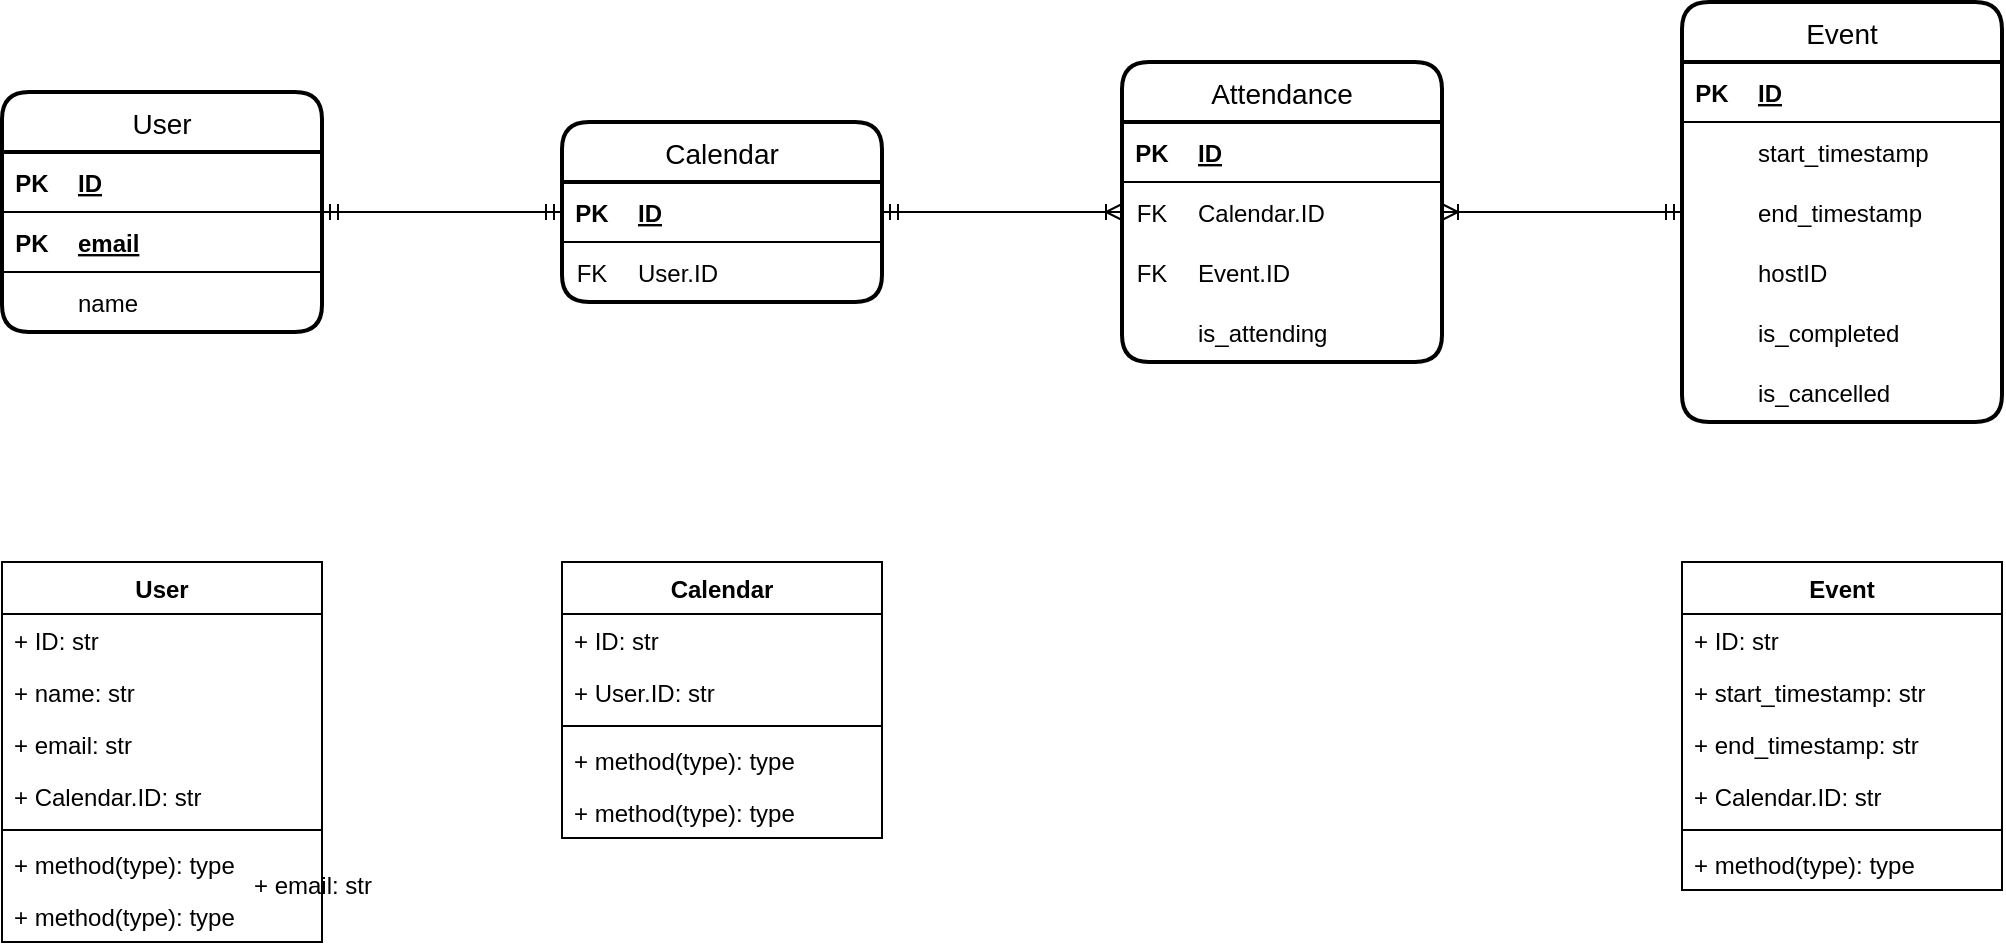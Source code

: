 <mxfile version="16.5.6" type="device"><diagram id="DMilO55j4B88B5tWhcKt" name="Page-1"><mxGraphModel dx="1422" dy="754" grid="1" gridSize="10" guides="1" tooltips="1" connect="1" arrows="1" fold="1" page="1" pageScale="1" pageWidth="1169" pageHeight="827" background="none" math="0" shadow="0"><root><mxCell id="0"/><mxCell id="1" parent="0"/><mxCell id="6N414X3jIMNz7iww7mdx-74" value="" style="edgeStyle=entityRelationEdgeStyle;fontSize=12;html=1;endArrow=ERmandOne;startArrow=ERmandOne;rounded=0;" edge="1" parent="1" source="6N414X3jIMNz7iww7mdx-83" target="6N414X3jIMNz7iww7mdx-78"><mxGeometry width="100" height="100" relative="1" as="geometry"><mxPoint x="270" y="120" as="sourcePoint"/><mxPoint x="360" y="115" as="targetPoint"/></mxGeometry></mxCell><mxCell id="6N414X3jIMNz7iww7mdx-75" value="Attendance" style="swimlane;childLayout=stackLayout;horizontal=1;startSize=30;horizontalStack=0;rounded=1;fontSize=14;fontStyle=0;strokeWidth=2;resizeParent=0;resizeLast=1;shadow=0;dashed=0;align=center;" vertex="1" parent="1"><mxGeometry x="640" y="70" width="160" height="150" as="geometry"/></mxCell><mxCell id="6N414X3jIMNz7iww7mdx-117" value="" style="shape=table;startSize=0;container=1;collapsible=1;childLayout=tableLayout;fixedRows=1;rowLines=0;fontStyle=0;align=center;resizeLast=1;strokeColor=none;fillColor=none;collapsible=0;" vertex="1" parent="6N414X3jIMNz7iww7mdx-75"><mxGeometry y="30" width="160" height="120" as="geometry"/></mxCell><mxCell id="6N414X3jIMNz7iww7mdx-118" value="" style="shape=tableRow;horizontal=0;startSize=0;swimlaneHead=0;swimlaneBody=0;fillColor=none;collapsible=0;dropTarget=0;points=[[0,0.5],[1,0.5]];portConstraint=eastwest;top=0;left=0;right=0;bottom=1;" vertex="1" parent="6N414X3jIMNz7iww7mdx-117"><mxGeometry width="160" height="30" as="geometry"/></mxCell><mxCell id="6N414X3jIMNz7iww7mdx-119" value="PK" style="shape=partialRectangle;connectable=0;fillColor=none;top=0;left=0;bottom=0;right=0;fontStyle=1;overflow=hidden;" vertex="1" parent="6N414X3jIMNz7iww7mdx-118"><mxGeometry width="30" height="30" as="geometry"><mxRectangle width="30" height="30" as="alternateBounds"/></mxGeometry></mxCell><mxCell id="6N414X3jIMNz7iww7mdx-120" value="ID" style="shape=partialRectangle;connectable=0;fillColor=none;top=0;left=0;bottom=0;right=0;align=left;spacingLeft=6;fontStyle=5;overflow=hidden;" vertex="1" parent="6N414X3jIMNz7iww7mdx-118"><mxGeometry x="30" width="130" height="30" as="geometry"><mxRectangle width="130" height="30" as="alternateBounds"/></mxGeometry></mxCell><mxCell id="6N414X3jIMNz7iww7mdx-138" value="" style="shape=tableRow;horizontal=0;startSize=0;swimlaneHead=0;swimlaneBody=0;fillColor=none;collapsible=0;dropTarget=0;points=[[0,0.5],[1,0.5]];portConstraint=eastwest;top=0;left=0;right=0;bottom=0;labelBorderColor=none;" vertex="1" parent="6N414X3jIMNz7iww7mdx-117"><mxGeometry y="30" width="160" height="30" as="geometry"/></mxCell><mxCell id="6N414X3jIMNz7iww7mdx-139" value="FK" style="shape=partialRectangle;connectable=0;fillColor=none;top=0;left=0;bottom=0;right=0;fontStyle=0;overflow=hidden;" vertex="1" parent="6N414X3jIMNz7iww7mdx-138"><mxGeometry width="30" height="30" as="geometry"><mxRectangle width="30" height="30" as="alternateBounds"/></mxGeometry></mxCell><mxCell id="6N414X3jIMNz7iww7mdx-140" value="Calendar.ID" style="shape=partialRectangle;connectable=0;fillColor=none;top=0;left=0;bottom=0;right=0;align=left;spacingLeft=6;fontStyle=0;overflow=hidden;labelBorderColor=none;" vertex="1" parent="6N414X3jIMNz7iww7mdx-138"><mxGeometry x="30" width="130" height="30" as="geometry"><mxRectangle width="130" height="30" as="alternateBounds"/></mxGeometry></mxCell><mxCell id="6N414X3jIMNz7iww7mdx-142" value="" style="shape=tableRow;horizontal=0;startSize=0;swimlaneHead=0;swimlaneBody=0;fillColor=none;collapsible=0;dropTarget=0;points=[[0,0.5],[1,0.5]];portConstraint=eastwest;top=0;left=0;right=0;bottom=0;" vertex="1" parent="6N414X3jIMNz7iww7mdx-117"><mxGeometry y="60" width="160" height="30" as="geometry"/></mxCell><mxCell id="6N414X3jIMNz7iww7mdx-143" value="FK" style="shape=partialRectangle;connectable=0;fillColor=none;top=0;left=0;bottom=0;right=0;fontStyle=0;overflow=hidden;" vertex="1" parent="6N414X3jIMNz7iww7mdx-142"><mxGeometry width="30" height="30" as="geometry"><mxRectangle width="30" height="30" as="alternateBounds"/></mxGeometry></mxCell><mxCell id="6N414X3jIMNz7iww7mdx-144" value="Event.ID" style="shape=partialRectangle;connectable=0;fillColor=none;top=0;left=0;bottom=0;right=0;align=left;spacingLeft=6;fontStyle=0;overflow=hidden;" vertex="1" parent="6N414X3jIMNz7iww7mdx-142"><mxGeometry x="30" width="130" height="30" as="geometry"><mxRectangle width="130" height="30" as="alternateBounds"/></mxGeometry></mxCell><mxCell id="6N414X3jIMNz7iww7mdx-146" value="" style="shape=tableRow;horizontal=0;startSize=0;swimlaneHead=0;swimlaneBody=0;fillColor=none;collapsible=0;dropTarget=0;points=[[0,0.5],[1,0.5]];portConstraint=eastwest;top=0;left=0;right=0;bottom=0;" vertex="1" parent="6N414X3jIMNz7iww7mdx-117"><mxGeometry y="90" width="160" height="30" as="geometry"/></mxCell><mxCell id="6N414X3jIMNz7iww7mdx-147" value="" style="shape=partialRectangle;connectable=0;fillColor=none;top=0;left=0;bottom=0;right=0;editable=1;overflow=hidden;" vertex="1" parent="6N414X3jIMNz7iww7mdx-146"><mxGeometry width="30" height="30" as="geometry"><mxRectangle width="30" height="30" as="alternateBounds"/></mxGeometry></mxCell><mxCell id="6N414X3jIMNz7iww7mdx-148" value="is_attending" style="shape=partialRectangle;connectable=0;fillColor=none;top=0;left=0;bottom=0;right=0;align=left;spacingLeft=6;overflow=hidden;" vertex="1" parent="6N414X3jIMNz7iww7mdx-146"><mxGeometry x="30" width="130" height="30" as="geometry"><mxRectangle width="130" height="30" as="alternateBounds"/></mxGeometry></mxCell><mxCell id="6N414X3jIMNz7iww7mdx-78" value="Calendar" style="swimlane;childLayout=stackLayout;horizontal=1;startSize=30;horizontalStack=0;rounded=1;fontSize=14;fontStyle=0;strokeWidth=2;resizeParent=0;resizeLast=1;shadow=0;dashed=0;align=center;" vertex="1" parent="1"><mxGeometry x="360" y="100" width="160" height="90" as="geometry"/></mxCell><mxCell id="6N414X3jIMNz7iww7mdx-113" value="" style="shape=table;startSize=0;container=1;collapsible=1;childLayout=tableLayout;fixedRows=1;rowLines=0;fontStyle=0;align=center;resizeLast=1;strokeColor=none;fillColor=none;collapsible=0;" vertex="1" parent="6N414X3jIMNz7iww7mdx-78"><mxGeometry y="30" width="160" height="30" as="geometry"/></mxCell><mxCell id="6N414X3jIMNz7iww7mdx-114" value="" style="shape=tableRow;horizontal=0;startSize=0;swimlaneHead=0;swimlaneBody=0;fillColor=none;collapsible=0;dropTarget=0;points=[[0,0.5],[1,0.5]];portConstraint=eastwest;top=0;left=0;right=0;bottom=1;" vertex="1" parent="6N414X3jIMNz7iww7mdx-113"><mxGeometry width="160" height="30" as="geometry"/></mxCell><mxCell id="6N414X3jIMNz7iww7mdx-115" value="PK" style="shape=partialRectangle;connectable=0;fillColor=none;top=0;left=0;bottom=0;right=0;fontStyle=1;overflow=hidden;" vertex="1" parent="6N414X3jIMNz7iww7mdx-114"><mxGeometry width="30" height="30" as="geometry"><mxRectangle width="30" height="30" as="alternateBounds"/></mxGeometry></mxCell><mxCell id="6N414X3jIMNz7iww7mdx-116" value="ID" style="shape=partialRectangle;connectable=0;fillColor=none;top=0;left=0;bottom=0;right=0;align=left;spacingLeft=6;fontStyle=5;overflow=hidden;" vertex="1" parent="6N414X3jIMNz7iww7mdx-114"><mxGeometry x="30" width="130" height="30" as="geometry"><mxRectangle width="130" height="30" as="alternateBounds"/></mxGeometry></mxCell><mxCell id="6N414X3jIMNz7iww7mdx-133" value="" style="shape=table;startSize=0;container=1;collapsible=1;childLayout=tableLayout;fixedRows=1;rowLines=0;fontStyle=0;align=center;resizeLast=1;strokeColor=none;fillColor=none;collapsible=0;" vertex="1" parent="6N414X3jIMNz7iww7mdx-78"><mxGeometry y="60" width="160" height="30" as="geometry"/></mxCell><mxCell id="6N414X3jIMNz7iww7mdx-134" value="" style="shape=tableRow;horizontal=0;startSize=0;swimlaneHead=0;swimlaneBody=0;fillColor=none;collapsible=0;dropTarget=0;points=[[0,0.5],[1,0.5]];portConstraint=eastwest;top=0;left=0;right=0;bottom=0;" vertex="1" parent="6N414X3jIMNz7iww7mdx-133"><mxGeometry width="160" height="30" as="geometry"/></mxCell><mxCell id="6N414X3jIMNz7iww7mdx-135" value="FK" style="shape=partialRectangle;connectable=0;fillColor=none;top=0;left=0;bottom=0;right=0;fontStyle=0;overflow=hidden;" vertex="1" parent="6N414X3jIMNz7iww7mdx-134"><mxGeometry width="30" height="30" as="geometry"><mxRectangle width="30" height="30" as="alternateBounds"/></mxGeometry></mxCell><mxCell id="6N414X3jIMNz7iww7mdx-136" value="User.ID" style="shape=partialRectangle;connectable=0;fillColor=none;top=0;left=0;bottom=0;right=0;align=left;spacingLeft=6;fontStyle=0;overflow=hidden;" vertex="1" parent="6N414X3jIMNz7iww7mdx-134"><mxGeometry x="30" width="130" height="30" as="geometry"><mxRectangle width="130" height="30" as="alternateBounds"/></mxGeometry></mxCell><mxCell id="6N414X3jIMNz7iww7mdx-80" value="Event" style="swimlane;childLayout=stackLayout;horizontal=1;startSize=30;horizontalStack=0;rounded=1;fontSize=14;fontStyle=0;strokeWidth=2;resizeParent=0;resizeLast=1;shadow=0;dashed=0;align=center;" vertex="1" parent="1"><mxGeometry x="920" y="40" width="160" height="210" as="geometry"/></mxCell><mxCell id="6N414X3jIMNz7iww7mdx-121" value="" style="shape=table;startSize=0;container=1;collapsible=1;childLayout=tableLayout;fixedRows=1;rowLines=0;fontStyle=0;align=center;resizeLast=1;strokeColor=none;fillColor=none;collapsible=0;" vertex="1" parent="6N414X3jIMNz7iww7mdx-80"><mxGeometry y="30" width="160" height="180" as="geometry"/></mxCell><mxCell id="6N414X3jIMNz7iww7mdx-122" value="" style="shape=tableRow;horizontal=0;startSize=0;swimlaneHead=0;swimlaneBody=0;fillColor=none;collapsible=0;dropTarget=0;points=[[0,0.5],[1,0.5]];portConstraint=eastwest;top=0;left=0;right=0;bottom=1;" vertex="1" parent="6N414X3jIMNz7iww7mdx-121"><mxGeometry width="160" height="30" as="geometry"/></mxCell><mxCell id="6N414X3jIMNz7iww7mdx-123" value="PK" style="shape=partialRectangle;connectable=0;fillColor=none;top=0;left=0;bottom=0;right=0;fontStyle=1;overflow=hidden;" vertex="1" parent="6N414X3jIMNz7iww7mdx-122"><mxGeometry width="30" height="30" as="geometry"><mxRectangle width="30" height="30" as="alternateBounds"/></mxGeometry></mxCell><mxCell id="6N414X3jIMNz7iww7mdx-124" value="ID" style="shape=partialRectangle;connectable=0;fillColor=none;top=0;left=0;bottom=0;right=0;align=left;spacingLeft=6;fontStyle=5;overflow=hidden;" vertex="1" parent="6N414X3jIMNz7iww7mdx-122"><mxGeometry x="30" width="130" height="30" as="geometry"><mxRectangle width="130" height="30" as="alternateBounds"/></mxGeometry></mxCell><mxCell id="6N414X3jIMNz7iww7mdx-166" value="" style="shape=tableRow;horizontal=0;startSize=0;swimlaneHead=0;swimlaneBody=0;fillColor=none;collapsible=0;dropTarget=0;points=[[0,0.5],[1,0.5]];portConstraint=eastwest;top=0;left=0;right=0;bottom=0;labelBorderColor=none;" vertex="1" parent="6N414X3jIMNz7iww7mdx-121"><mxGeometry y="30" width="160" height="30" as="geometry"/></mxCell><mxCell id="6N414X3jIMNz7iww7mdx-167" value="" style="shape=partialRectangle;connectable=0;fillColor=none;top=0;left=0;bottom=0;right=0;editable=1;overflow=hidden;labelBorderColor=none;" vertex="1" parent="6N414X3jIMNz7iww7mdx-166"><mxGeometry width="30" height="30" as="geometry"><mxRectangle width="30" height="30" as="alternateBounds"/></mxGeometry></mxCell><mxCell id="6N414X3jIMNz7iww7mdx-168" value="start_timestamp" style="shape=partialRectangle;connectable=0;fillColor=none;top=0;left=0;bottom=0;right=0;align=left;spacingLeft=6;overflow=hidden;labelBorderColor=none;" vertex="1" parent="6N414X3jIMNz7iww7mdx-166"><mxGeometry x="30" width="130" height="30" as="geometry"><mxRectangle width="130" height="30" as="alternateBounds"/></mxGeometry></mxCell><mxCell id="6N414X3jIMNz7iww7mdx-170" value="" style="shape=tableRow;horizontal=0;startSize=0;swimlaneHead=0;swimlaneBody=0;fillColor=none;collapsible=0;dropTarget=0;points=[[0,0.5],[1,0.5]];portConstraint=eastwest;top=0;left=0;right=0;bottom=0;labelBorderColor=none;" vertex="1" parent="6N414X3jIMNz7iww7mdx-121"><mxGeometry y="60" width="160" height="30" as="geometry"/></mxCell><mxCell id="6N414X3jIMNz7iww7mdx-171" value="" style="shape=partialRectangle;connectable=0;fillColor=none;top=0;left=0;bottom=0;right=0;editable=1;overflow=hidden;labelBorderColor=none;" vertex="1" parent="6N414X3jIMNz7iww7mdx-170"><mxGeometry width="30" height="30" as="geometry"><mxRectangle width="30" height="30" as="alternateBounds"/></mxGeometry></mxCell><mxCell id="6N414X3jIMNz7iww7mdx-172" value="end_timestamp" style="shape=partialRectangle;connectable=0;fillColor=none;top=0;left=0;bottom=0;right=0;align=left;spacingLeft=6;overflow=hidden;labelBorderColor=none;" vertex="1" parent="6N414X3jIMNz7iww7mdx-170"><mxGeometry x="30" width="130" height="30" as="geometry"><mxRectangle width="130" height="30" as="alternateBounds"/></mxGeometry></mxCell><mxCell id="6N414X3jIMNz7iww7mdx-174" value="" style="shape=tableRow;horizontal=0;startSize=0;swimlaneHead=0;swimlaneBody=0;fillColor=none;collapsible=0;dropTarget=0;points=[[0,0.5],[1,0.5]];portConstraint=eastwest;top=0;left=0;right=0;bottom=0;labelBorderColor=none;" vertex="1" parent="6N414X3jIMNz7iww7mdx-121"><mxGeometry y="90" width="160" height="30" as="geometry"/></mxCell><mxCell id="6N414X3jIMNz7iww7mdx-175" value="" style="shape=partialRectangle;connectable=0;fillColor=none;top=0;left=0;bottom=0;right=0;editable=1;overflow=hidden;labelBorderColor=none;" vertex="1" parent="6N414X3jIMNz7iww7mdx-174"><mxGeometry width="30" height="30" as="geometry"><mxRectangle width="30" height="30" as="alternateBounds"/></mxGeometry></mxCell><mxCell id="6N414X3jIMNz7iww7mdx-176" value="hostID" style="shape=partialRectangle;connectable=0;fillColor=none;top=0;left=0;bottom=0;right=0;align=left;spacingLeft=6;overflow=hidden;labelBorderColor=none;" vertex="1" parent="6N414X3jIMNz7iww7mdx-174"><mxGeometry x="30" width="130" height="30" as="geometry"><mxRectangle width="130" height="30" as="alternateBounds"/></mxGeometry></mxCell><mxCell id="6N414X3jIMNz7iww7mdx-178" value="" style="shape=tableRow;horizontal=0;startSize=0;swimlaneHead=0;swimlaneBody=0;fillColor=none;collapsible=0;dropTarget=0;points=[[0,0.5],[1,0.5]];portConstraint=eastwest;top=0;left=0;right=0;bottom=0;labelBorderColor=none;" vertex="1" parent="6N414X3jIMNz7iww7mdx-121"><mxGeometry y="120" width="160" height="30" as="geometry"/></mxCell><mxCell id="6N414X3jIMNz7iww7mdx-179" value="" style="shape=partialRectangle;connectable=0;fillColor=none;top=0;left=0;bottom=0;right=0;editable=1;overflow=hidden;labelBorderColor=none;" vertex="1" parent="6N414X3jIMNz7iww7mdx-178"><mxGeometry width="30" height="30" as="geometry"><mxRectangle width="30" height="30" as="alternateBounds"/></mxGeometry></mxCell><mxCell id="6N414X3jIMNz7iww7mdx-180" value="is_completed" style="shape=partialRectangle;connectable=0;fillColor=none;top=0;left=0;bottom=0;right=0;align=left;spacingLeft=6;overflow=hidden;labelBorderColor=none;" vertex="1" parent="6N414X3jIMNz7iww7mdx-178"><mxGeometry x="30" width="130" height="30" as="geometry"><mxRectangle width="130" height="30" as="alternateBounds"/></mxGeometry></mxCell><mxCell id="6N414X3jIMNz7iww7mdx-184" value="" style="shape=tableRow;horizontal=0;startSize=0;swimlaneHead=0;swimlaneBody=0;fillColor=none;collapsible=0;dropTarget=0;points=[[0,0.5],[1,0.5]];portConstraint=eastwest;top=0;left=0;right=0;bottom=0;labelBorderColor=none;" vertex="1" parent="6N414X3jIMNz7iww7mdx-121"><mxGeometry y="150" width="160" height="30" as="geometry"/></mxCell><mxCell id="6N414X3jIMNz7iww7mdx-185" value="" style="shape=partialRectangle;connectable=0;fillColor=none;top=0;left=0;bottom=0;right=0;editable=1;overflow=hidden;labelBorderColor=none;" vertex="1" parent="6N414X3jIMNz7iww7mdx-184"><mxGeometry width="30" height="30" as="geometry"><mxRectangle width="30" height="30" as="alternateBounds"/></mxGeometry></mxCell><mxCell id="6N414X3jIMNz7iww7mdx-186" value="is_cancelled" style="shape=partialRectangle;connectable=0;fillColor=none;top=0;left=0;bottom=0;right=0;align=left;spacingLeft=6;overflow=hidden;labelBorderColor=none;" vertex="1" parent="6N414X3jIMNz7iww7mdx-184"><mxGeometry x="30" width="130" height="30" as="geometry"><mxRectangle width="130" height="30" as="alternateBounds"/></mxGeometry></mxCell><mxCell id="6N414X3jIMNz7iww7mdx-83" value="User" style="swimlane;childLayout=stackLayout;horizontal=1;startSize=30;horizontalStack=0;rounded=1;fontSize=14;fontStyle=0;strokeWidth=2;resizeParent=0;resizeLast=1;shadow=0;dashed=0;align=center;" vertex="1" parent="1"><mxGeometry x="80" y="85" width="160" height="120" as="geometry"/></mxCell><mxCell id="6N414X3jIMNz7iww7mdx-109" value="" style="shape=table;startSize=0;container=1;collapsible=1;childLayout=tableLayout;fixedRows=1;rowLines=0;fontStyle=0;align=center;resizeLast=1;strokeColor=none;fillColor=none;collapsible=0;" vertex="1" parent="6N414X3jIMNz7iww7mdx-83"><mxGeometry y="30" width="160" height="90" as="geometry"/></mxCell><mxCell id="6N414X3jIMNz7iww7mdx-110" value="" style="shape=tableRow;horizontal=0;startSize=0;swimlaneHead=0;swimlaneBody=0;fillColor=none;collapsible=0;dropTarget=0;points=[[0,0.5],[1,0.5]];portConstraint=eastwest;top=0;left=0;right=0;bottom=1;" vertex="1" parent="6N414X3jIMNz7iww7mdx-109"><mxGeometry width="160" height="30" as="geometry"/></mxCell><mxCell id="6N414X3jIMNz7iww7mdx-111" value="PK" style="shape=partialRectangle;connectable=0;fillColor=none;top=0;left=0;bottom=0;right=0;fontStyle=1;overflow=hidden;" vertex="1" parent="6N414X3jIMNz7iww7mdx-110"><mxGeometry width="30" height="30" as="geometry"><mxRectangle width="30" height="30" as="alternateBounds"/></mxGeometry></mxCell><mxCell id="6N414X3jIMNz7iww7mdx-112" value="ID" style="shape=partialRectangle;connectable=0;fillColor=none;top=0;left=0;bottom=0;right=0;align=left;spacingLeft=6;fontStyle=5;overflow=hidden;" vertex="1" parent="6N414X3jIMNz7iww7mdx-110"><mxGeometry x="30" width="130" height="30" as="geometry"><mxRectangle width="130" height="30" as="alternateBounds"/></mxGeometry></mxCell><mxCell id="6N414X3jIMNz7iww7mdx-158" value="" style="shape=tableRow;horizontal=0;startSize=0;swimlaneHead=0;swimlaneBody=0;fillColor=none;collapsible=0;dropTarget=0;points=[[0,0.5],[1,0.5]];portConstraint=eastwest;top=0;left=0;right=0;bottom=1;labelBorderColor=none;" vertex="1" parent="6N414X3jIMNz7iww7mdx-109"><mxGeometry y="30" width="160" height="30" as="geometry"/></mxCell><mxCell id="6N414X3jIMNz7iww7mdx-159" value="PK" style="shape=partialRectangle;connectable=0;fillColor=none;top=0;left=0;bottom=0;right=0;fontStyle=1;overflow=hidden;labelBorderColor=none;" vertex="1" parent="6N414X3jIMNz7iww7mdx-158"><mxGeometry width="30" height="30" as="geometry"><mxRectangle width="30" height="30" as="alternateBounds"/></mxGeometry></mxCell><mxCell id="6N414X3jIMNz7iww7mdx-160" value="email" style="shape=partialRectangle;connectable=0;fillColor=none;top=0;left=0;bottom=0;right=0;align=left;spacingLeft=6;fontStyle=5;overflow=hidden;labelBorderColor=none;" vertex="1" parent="6N414X3jIMNz7iww7mdx-158"><mxGeometry x="30" width="130" height="30" as="geometry"><mxRectangle width="130" height="30" as="alternateBounds"/></mxGeometry></mxCell><mxCell id="6N414X3jIMNz7iww7mdx-162" value="" style="shape=tableRow;horizontal=0;startSize=0;swimlaneHead=0;swimlaneBody=0;fillColor=none;collapsible=0;dropTarget=0;points=[[0,0.5],[1,0.5]];portConstraint=eastwest;top=0;left=0;right=0;bottom=0;labelBorderColor=none;" vertex="1" parent="6N414X3jIMNz7iww7mdx-109"><mxGeometry y="60" width="160" height="30" as="geometry"/></mxCell><mxCell id="6N414X3jIMNz7iww7mdx-163" value="" style="shape=partialRectangle;connectable=0;fillColor=none;top=0;left=0;bottom=0;right=0;editable=1;overflow=hidden;labelBorderColor=none;" vertex="1" parent="6N414X3jIMNz7iww7mdx-162"><mxGeometry width="30" height="30" as="geometry"><mxRectangle width="30" height="30" as="alternateBounds"/></mxGeometry></mxCell><mxCell id="6N414X3jIMNz7iww7mdx-164" value="name" style="shape=partialRectangle;connectable=0;fillColor=none;top=0;left=0;bottom=0;right=0;align=left;spacingLeft=6;overflow=hidden;labelBorderColor=none;" vertex="1" parent="6N414X3jIMNz7iww7mdx-162"><mxGeometry x="30" width="130" height="30" as="geometry"><mxRectangle width="130" height="30" as="alternateBounds"/></mxGeometry></mxCell><mxCell id="6N414X3jIMNz7iww7mdx-85" value="User" style="swimlane;fontStyle=1;align=center;verticalAlign=top;childLayout=stackLayout;horizontal=1;startSize=26;horizontalStack=0;resizeParent=1;resizeParentMax=0;resizeLast=0;collapsible=1;marginBottom=0;" vertex="1" parent="1"><mxGeometry x="80" y="320" width="160" height="190" as="geometry"><mxRectangle x="470" y="240" width="100" height="26" as="alternateBounds"/></mxGeometry></mxCell><mxCell id="6N414X3jIMNz7iww7mdx-86" value="+ ID: str" style="text;strokeColor=none;fillColor=none;align=left;verticalAlign=top;spacingLeft=4;spacingRight=4;overflow=hidden;rotatable=0;points=[[0,0.5],[1,0.5]];portConstraint=eastwest;" vertex="1" parent="6N414X3jIMNz7iww7mdx-85"><mxGeometry y="26" width="160" height="26" as="geometry"/></mxCell><mxCell id="6N414X3jIMNz7iww7mdx-87" value="+ name: str" style="text;strokeColor=none;fillColor=none;align=left;verticalAlign=top;spacingLeft=4;spacingRight=4;overflow=hidden;rotatable=0;points=[[0,0.5],[1,0.5]];portConstraint=eastwest;" vertex="1" parent="6N414X3jIMNz7iww7mdx-85"><mxGeometry y="52" width="160" height="26" as="geometry"/></mxCell><mxCell id="6N414X3jIMNz7iww7mdx-88" value="+ email: str" style="text;strokeColor=none;fillColor=none;align=left;verticalAlign=top;spacingLeft=4;spacingRight=4;overflow=hidden;rotatable=0;points=[[0,0.5],[1,0.5]];portConstraint=eastwest;" vertex="1" parent="6N414X3jIMNz7iww7mdx-85"><mxGeometry y="78" width="160" height="26" as="geometry"/></mxCell><mxCell id="6N414X3jIMNz7iww7mdx-89" value="+ Calendar.ID: str" style="text;strokeColor=none;fillColor=none;align=left;verticalAlign=top;spacingLeft=4;spacingRight=4;overflow=hidden;rotatable=0;points=[[0,0.5],[1,0.5]];portConstraint=eastwest;" vertex="1" parent="6N414X3jIMNz7iww7mdx-85"><mxGeometry y="104" width="160" height="26" as="geometry"/></mxCell><mxCell id="6N414X3jIMNz7iww7mdx-90" value="" style="line;strokeWidth=1;fillColor=none;align=left;verticalAlign=middle;spacingTop=-1;spacingLeft=3;spacingRight=3;rotatable=0;labelPosition=right;points=[];portConstraint=eastwest;" vertex="1" parent="6N414X3jIMNz7iww7mdx-85"><mxGeometry y="130" width="160" height="8" as="geometry"/></mxCell><mxCell id="6N414X3jIMNz7iww7mdx-91" value="+ method(type): type" style="text;strokeColor=none;fillColor=none;align=left;verticalAlign=top;spacingLeft=4;spacingRight=4;overflow=hidden;rotatable=0;points=[[0,0.5],[1,0.5]];portConstraint=eastwest;" vertex="1" parent="6N414X3jIMNz7iww7mdx-85"><mxGeometry y="138" width="160" height="26" as="geometry"/></mxCell><mxCell id="6N414X3jIMNz7iww7mdx-92" value="+ method(type): type" style="text;strokeColor=none;fillColor=none;align=left;verticalAlign=top;spacingLeft=4;spacingRight=4;overflow=hidden;rotatable=0;points=[[0,0.5],[1,0.5]];portConstraint=eastwest;" vertex="1" parent="6N414X3jIMNz7iww7mdx-85"><mxGeometry y="164" width="160" height="26" as="geometry"/></mxCell><mxCell id="6N414X3jIMNz7iww7mdx-93" value="Calendar" style="swimlane;fontStyle=1;align=center;verticalAlign=top;childLayout=stackLayout;horizontal=1;startSize=26;horizontalStack=0;resizeParent=1;resizeParentMax=0;resizeLast=0;collapsible=1;marginBottom=0;" vertex="1" parent="1"><mxGeometry x="360" y="320" width="160" height="138" as="geometry"><mxRectangle x="470" y="240" width="100" height="26" as="alternateBounds"/></mxGeometry></mxCell><mxCell id="6N414X3jIMNz7iww7mdx-94" value="+ ID: str" style="text;strokeColor=none;fillColor=none;align=left;verticalAlign=top;spacingLeft=4;spacingRight=4;overflow=hidden;rotatable=0;points=[[0,0.5],[1,0.5]];portConstraint=eastwest;" vertex="1" parent="6N414X3jIMNz7iww7mdx-93"><mxGeometry y="26" width="160" height="26" as="geometry"/></mxCell><mxCell id="6N414X3jIMNz7iww7mdx-95" value="+ User.ID: str" style="text;strokeColor=none;fillColor=none;align=left;verticalAlign=top;spacingLeft=4;spacingRight=4;overflow=hidden;rotatable=0;points=[[0,0.5],[1,0.5]];portConstraint=eastwest;" vertex="1" parent="6N414X3jIMNz7iww7mdx-93"><mxGeometry y="52" width="160" height="26" as="geometry"/></mxCell><mxCell id="6N414X3jIMNz7iww7mdx-96" value="" style="line;strokeWidth=1;fillColor=none;align=left;verticalAlign=middle;spacingTop=-1;spacingLeft=3;spacingRight=3;rotatable=0;labelPosition=right;points=[];portConstraint=eastwest;" vertex="1" parent="6N414X3jIMNz7iww7mdx-93"><mxGeometry y="78" width="160" height="8" as="geometry"/></mxCell><mxCell id="6N414X3jIMNz7iww7mdx-97" value="+ method(type): type" style="text;strokeColor=none;fillColor=none;align=left;verticalAlign=top;spacingLeft=4;spacingRight=4;overflow=hidden;rotatable=0;points=[[0,0.5],[1,0.5]];portConstraint=eastwest;" vertex="1" parent="6N414X3jIMNz7iww7mdx-93"><mxGeometry y="86" width="160" height="26" as="geometry"/></mxCell><mxCell id="6N414X3jIMNz7iww7mdx-98" value="+ method(type): type" style="text;strokeColor=none;fillColor=none;align=left;verticalAlign=top;spacingLeft=4;spacingRight=4;overflow=hidden;rotatable=0;points=[[0,0.5],[1,0.5]];portConstraint=eastwest;" vertex="1" parent="6N414X3jIMNz7iww7mdx-93"><mxGeometry y="112" width="160" height="26" as="geometry"/></mxCell><mxCell id="6N414X3jIMNz7iww7mdx-99" value="+ email: str" style="text;strokeColor=none;fillColor=none;align=left;verticalAlign=top;spacingLeft=4;spacingRight=4;overflow=hidden;rotatable=0;points=[[0,0.5],[1,0.5]];portConstraint=eastwest;" vertex="1" parent="1"><mxGeometry x="200" y="468" width="160" height="26" as="geometry"/></mxCell><mxCell id="6N414X3jIMNz7iww7mdx-101" value="Event" style="swimlane;fontStyle=1;align=center;verticalAlign=top;childLayout=stackLayout;horizontal=1;startSize=26;horizontalStack=0;resizeParent=1;resizeParentMax=0;resizeLast=0;collapsible=1;marginBottom=0;" vertex="1" parent="1"><mxGeometry x="920" y="320" width="160" height="164" as="geometry"/></mxCell><mxCell id="6N414X3jIMNz7iww7mdx-102" value="+ ID: str" style="text;strokeColor=none;fillColor=none;align=left;verticalAlign=top;spacingLeft=4;spacingRight=4;overflow=hidden;rotatable=0;points=[[0,0.5],[1,0.5]];portConstraint=eastwest;" vertex="1" parent="6N414X3jIMNz7iww7mdx-101"><mxGeometry y="26" width="160" height="26" as="geometry"/></mxCell><mxCell id="6N414X3jIMNz7iww7mdx-103" value="+ start_timestamp: str" style="text;strokeColor=none;fillColor=none;align=left;verticalAlign=top;spacingLeft=4;spacingRight=4;overflow=hidden;rotatable=0;points=[[0,0.5],[1,0.5]];portConstraint=eastwest;" vertex="1" parent="6N414X3jIMNz7iww7mdx-101"><mxGeometry y="52" width="160" height="26" as="geometry"/></mxCell><mxCell id="6N414X3jIMNz7iww7mdx-104" value="+ end_timestamp: str" style="text;strokeColor=none;fillColor=none;align=left;verticalAlign=top;spacingLeft=4;spacingRight=4;overflow=hidden;rotatable=0;points=[[0,0.5],[1,0.5]];portConstraint=eastwest;" vertex="1" parent="6N414X3jIMNz7iww7mdx-101"><mxGeometry y="78" width="160" height="26" as="geometry"/></mxCell><mxCell id="6N414X3jIMNz7iww7mdx-105" value="+ Calendar.ID: str" style="text;strokeColor=none;fillColor=none;align=left;verticalAlign=top;spacingLeft=4;spacingRight=4;overflow=hidden;rotatable=0;points=[[0,0.5],[1,0.5]];portConstraint=eastwest;" vertex="1" parent="6N414X3jIMNz7iww7mdx-101"><mxGeometry y="104" width="160" height="26" as="geometry"/></mxCell><mxCell id="6N414X3jIMNz7iww7mdx-106" value="" style="line;strokeWidth=1;fillColor=none;align=left;verticalAlign=middle;spacingTop=-1;spacingLeft=3;spacingRight=3;rotatable=0;labelPosition=right;points=[];portConstraint=eastwest;" vertex="1" parent="6N414X3jIMNz7iww7mdx-101"><mxGeometry y="130" width="160" height="8" as="geometry"/></mxCell><mxCell id="6N414X3jIMNz7iww7mdx-107" value="+ method(type): type" style="text;strokeColor=none;fillColor=none;align=left;verticalAlign=top;spacingLeft=4;spacingRight=4;overflow=hidden;rotatable=0;points=[[0,0.5],[1,0.5]];portConstraint=eastwest;" vertex="1" parent="6N414X3jIMNz7iww7mdx-101"><mxGeometry y="138" width="160" height="26" as="geometry"/></mxCell><mxCell id="6N414X3jIMNz7iww7mdx-181" value="" style="edgeStyle=entityRelationEdgeStyle;fontSize=12;html=1;endArrow=ERoneToMany;startArrow=ERmandOne;rounded=0;" edge="1" parent="1" source="6N414X3jIMNz7iww7mdx-78" target="6N414X3jIMNz7iww7mdx-75"><mxGeometry width="100" height="100" relative="1" as="geometry"><mxPoint x="550" y="400" as="sourcePoint"/><mxPoint x="650" y="300" as="targetPoint"/></mxGeometry></mxCell><mxCell id="6N414X3jIMNz7iww7mdx-182" value="" style="edgeStyle=entityRelationEdgeStyle;fontSize=12;html=1;endArrow=ERoneToMany;startArrow=ERmandOne;rounded=0;" edge="1" parent="1" source="6N414X3jIMNz7iww7mdx-80" target="6N414X3jIMNz7iww7mdx-75"><mxGeometry width="100" height="100" relative="1" as="geometry"><mxPoint x="740" y="390" as="sourcePoint"/><mxPoint x="840" y="290" as="targetPoint"/></mxGeometry></mxCell></root></mxGraphModel></diagram></mxfile>